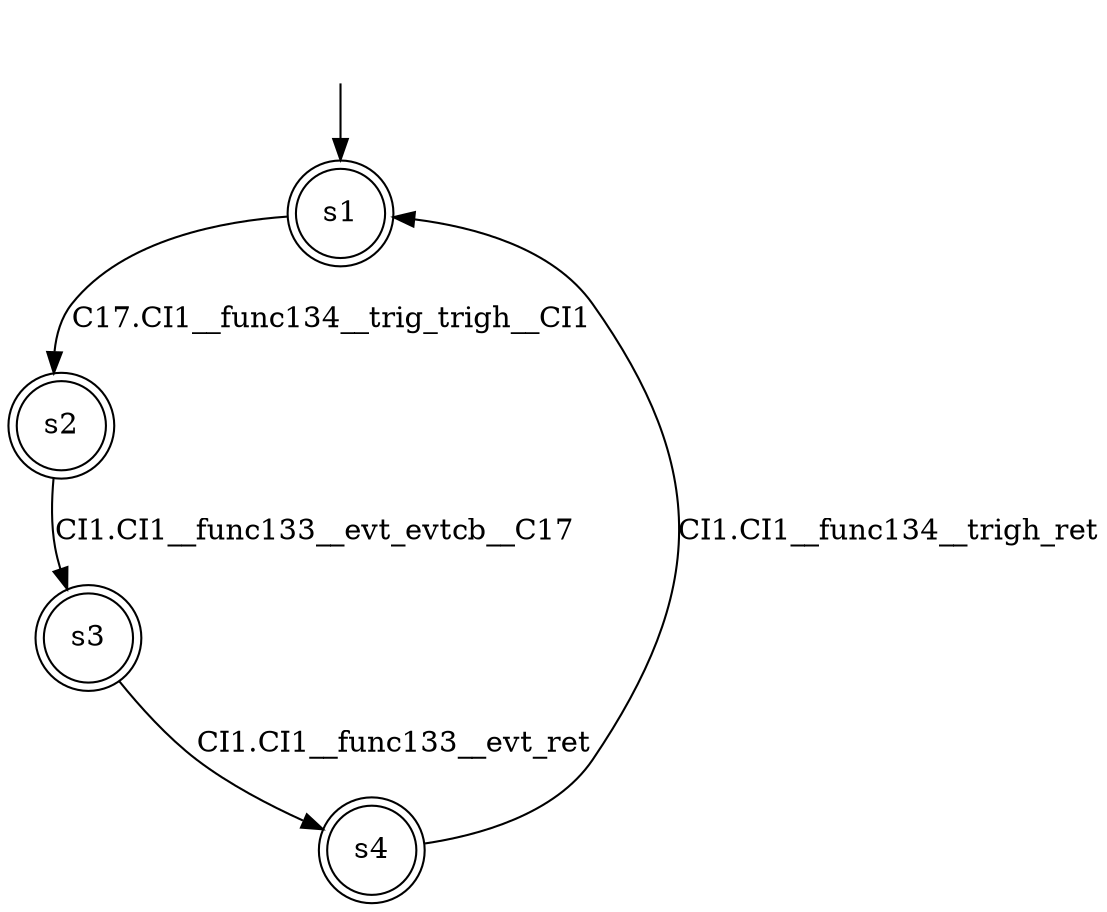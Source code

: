 digraph automaton {
	1 [label=<s1> shape="doublecircle"];
	2 [label=<s2> shape="doublecircle"];
	3 [label=<s3> shape="doublecircle"];
	4 [label=<s4> shape="doublecircle"];
	__init1 [label=<> shape="none"];
	__init1 -> 1;
	1 -> 2 [label=<C17.CI1__func134__trig_trigh__CI1> id="1-0-2"];
	2 -> 3 [label=<CI1.CI1__func133__evt_evtcb__C17> id="2-0-3"];
	3 -> 4 [label=<CI1.CI1__func133__evt_ret> id="3-0-4"];
	4 -> 1 [label=<CI1.CI1__func134__trigh_ret> id="4-0-1"];
}
